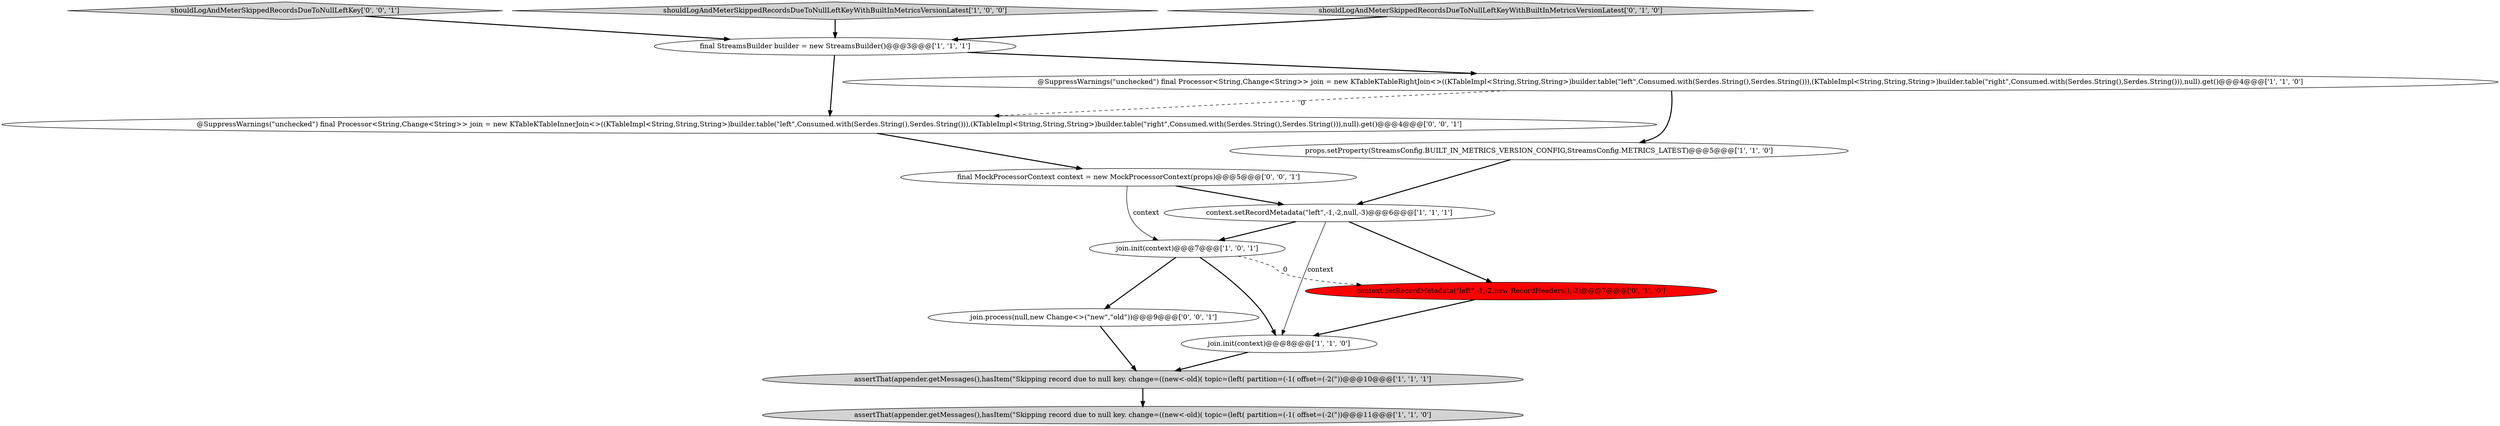 digraph {
6 [style = filled, label = "props.setProperty(StreamsConfig.BUILT_IN_METRICS_VERSION_CONFIG,StreamsConfig.METRICS_LATEST)@@@5@@@['1', '1', '0']", fillcolor = white, shape = ellipse image = "AAA0AAABBB1BBB"];
9 [style = filled, label = "context.setRecordMetadata(\"left\",-1,-2,new RecordHeaders(),-3)@@@7@@@['0', '1', '0']", fillcolor = red, shape = ellipse image = "AAA1AAABBB2BBB"];
2 [style = filled, label = "join.init(context)@@@8@@@['1', '1', '0']", fillcolor = white, shape = ellipse image = "AAA0AAABBB1BBB"];
11 [style = filled, label = "@SuppressWarnings(\"unchecked\") final Processor<String,Change<String>> join = new KTableKTableInnerJoin<>((KTableImpl<String,String,String>)builder.table(\"left\",Consumed.with(Serdes.String(),Serdes.String())),(KTableImpl<String,String,String>)builder.table(\"right\",Consumed.with(Serdes.String(),Serdes.String())),null).get()@@@4@@@['0', '0', '1']", fillcolor = white, shape = ellipse image = "AAA0AAABBB3BBB"];
13 [style = filled, label = "shouldLogAndMeterSkippedRecordsDueToNullLeftKey['0', '0', '1']", fillcolor = lightgray, shape = diamond image = "AAA0AAABBB3BBB"];
3 [style = filled, label = "assertThat(appender.getMessages(),hasItem(\"Skipping record due to null key. change=((new<-old)( topic=(left( partition=(-1( offset=(-2(\"))@@@10@@@['1', '1', '1']", fillcolor = lightgray, shape = ellipse image = "AAA0AAABBB1BBB"];
4 [style = filled, label = "shouldLogAndMeterSkippedRecordsDueToNullLeftKeyWithBuiltInMetricsVersionLatest['1', '0', '0']", fillcolor = lightgray, shape = diamond image = "AAA0AAABBB1BBB"];
10 [style = filled, label = "shouldLogAndMeterSkippedRecordsDueToNullLeftKeyWithBuiltInMetricsVersionLatest['0', '1', '0']", fillcolor = lightgray, shape = diamond image = "AAA0AAABBB2BBB"];
8 [style = filled, label = "context.setRecordMetadata(\"left\",-1,-2,null,-3)@@@6@@@['1', '1', '1']", fillcolor = white, shape = ellipse image = "AAA0AAABBB1BBB"];
0 [style = filled, label = "@SuppressWarnings(\"unchecked\") final Processor<String,Change<String>> join = new KTableKTableRightJoin<>((KTableImpl<String,String,String>)builder.table(\"left\",Consumed.with(Serdes.String(),Serdes.String())),(KTableImpl<String,String,String>)builder.table(\"right\",Consumed.with(Serdes.String(),Serdes.String())),null).get()@@@4@@@['1', '1', '0']", fillcolor = white, shape = ellipse image = "AAA0AAABBB1BBB"];
7 [style = filled, label = "final StreamsBuilder builder = new StreamsBuilder()@@@3@@@['1', '1', '1']", fillcolor = white, shape = ellipse image = "AAA0AAABBB1BBB"];
12 [style = filled, label = "join.process(null,new Change<>(\"new\",\"old\"))@@@9@@@['0', '0', '1']", fillcolor = white, shape = ellipse image = "AAA0AAABBB3BBB"];
5 [style = filled, label = "assertThat(appender.getMessages(),hasItem(\"Skipping record due to null key. change=((new<-old)( topic=(left( partition=(-1( offset=(-2(\"))@@@11@@@['1', '1', '0']", fillcolor = lightgray, shape = ellipse image = "AAA0AAABBB1BBB"];
1 [style = filled, label = "join.init(context)@@@7@@@['1', '0', '1']", fillcolor = white, shape = ellipse image = "AAA0AAABBB1BBB"];
14 [style = filled, label = "final MockProcessorContext context = new MockProcessorContext(props)@@@5@@@['0', '0', '1']", fillcolor = white, shape = ellipse image = "AAA0AAABBB3BBB"];
8->2 [style = solid, label="context"];
7->11 [style = bold, label=""];
11->14 [style = bold, label=""];
0->6 [style = bold, label=""];
9->2 [style = bold, label=""];
2->3 [style = bold, label=""];
14->1 [style = solid, label="context"];
1->9 [style = dashed, label="0"];
7->0 [style = bold, label=""];
0->11 [style = dashed, label="0"];
10->7 [style = bold, label=""];
4->7 [style = bold, label=""];
8->1 [style = bold, label=""];
3->5 [style = bold, label=""];
13->7 [style = bold, label=""];
6->8 [style = bold, label=""];
8->9 [style = bold, label=""];
1->12 [style = bold, label=""];
1->2 [style = bold, label=""];
14->8 [style = bold, label=""];
12->3 [style = bold, label=""];
}
